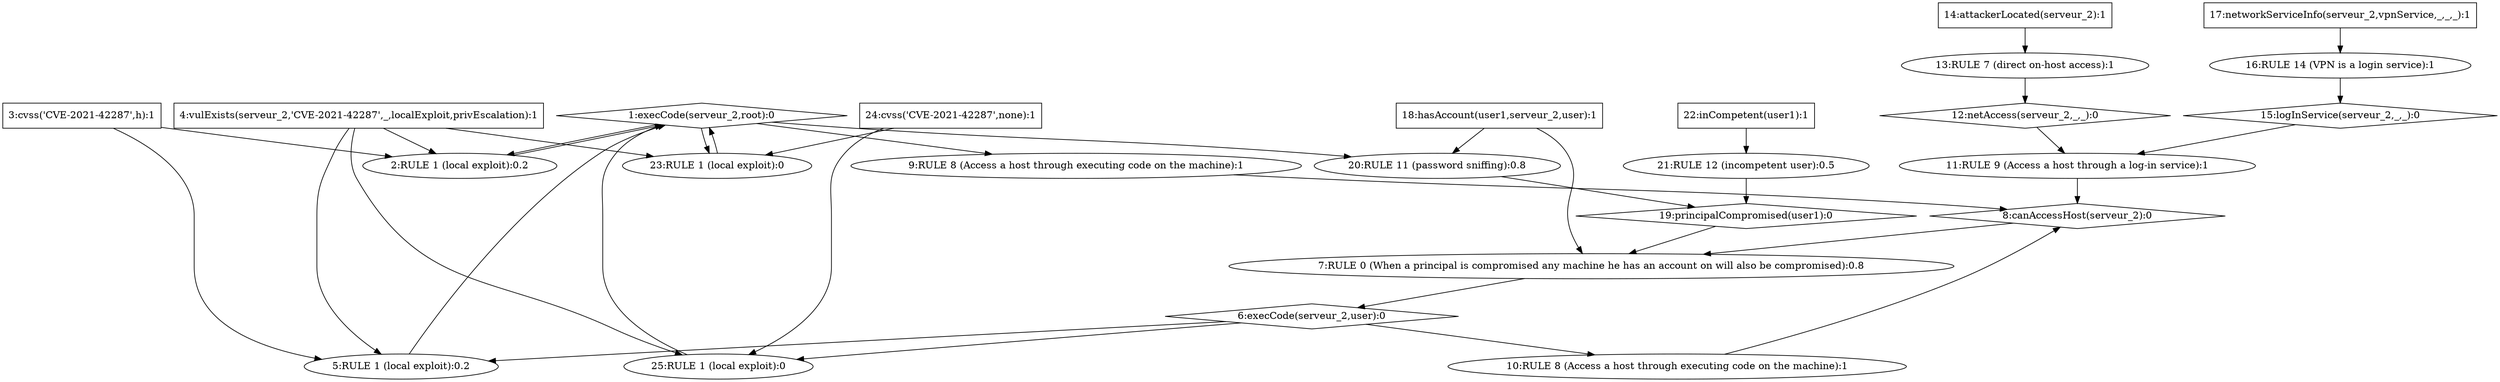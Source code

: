 digraph G {
	1 [label="1:execCode(serveur_2,root):0",shape=diamond];
	2 [label="2:RULE 1 (local exploit):0.2",shape=ellipse];
	3 [label="3:cvss('CVE-2021-42287',h):1",shape=box];
	4 [label="4:vulExists(serveur_2,'CVE-2021-42287',_,localExploit,privEscalation):1",shape=box];
	5 [label="5:RULE 1 (local exploit):0.2",shape=ellipse];
	6 [label="6:execCode(serveur_2,user):0",shape=diamond];
	7 [label="7:RULE 0 (When a principal is compromised any machine he has an account on will also be compromised):0.8",shape=ellipse];
	8 [label="8:canAccessHost(serveur_2):0",shape=diamond];
	9 [label="9:RULE 8 (Access a host through executing code on the machine):1",shape=ellipse];
	10 [label="10:RULE 8 (Access a host through executing code on the machine):1",shape=ellipse];
	11 [label="11:RULE 9 (Access a host through a log-in service):1",shape=ellipse];
	12 [label="12:netAccess(serveur_2,_,_):0",shape=diamond];
	13 [label="13:RULE 7 (direct on-host access):1",shape=ellipse];
	14 [label="14:attackerLocated(serveur_2):1",shape=box];
	15 [label="15:logInService(serveur_2,_,_):0",shape=diamond];
	16 [label="16:RULE 14 (VPN is a login service):1",shape=ellipse];
	17 [label="17:networkServiceInfo(serveur_2,vpnService,_,_,_):1",shape=box];
	18 [label="18:hasAccount(user1,serveur_2,user):1",shape=box];
	19 [label="19:principalCompromised(user1):0",shape=diamond];
	20 [label="20:RULE 11 (password sniffing):0.8",shape=ellipse];
	21 [label="21:RULE 12 (incompetent user):0.5",shape=ellipse];
	22 [label="22:inCompetent(user1):1",shape=box];
	23 [label="23:RULE 1 (local exploit):0",shape=ellipse];
	24 [label="24:cvss('CVE-2021-42287',none):1",shape=box];
	25 [label="25:RULE 1 (local exploit):0",shape=ellipse];
	3 -> 	2;
	4 -> 	2;
	1 -> 	2;
	2 -> 	1;
	3 -> 	5;
	4 -> 	5;
	1 -> 	9;
	9 -> 	8;
	6 -> 	10;
	10 -> 	8;
	14 -> 	13;
	13 -> 	12;
	12 -> 	11;
	17 -> 	16;
	16 -> 	15;
	15 -> 	11;
	11 -> 	8;
	8 -> 	7;
	18 -> 	7;
	1 -> 	20;
	18 -> 	20;
	20 -> 	19;
	22 -> 	21;
	21 -> 	19;
	19 -> 	7;
	7 -> 	6;
	6 -> 	5;
	5 -> 	1;
	24 -> 	23;
	4 -> 	23;
	1 -> 	23;
	23 -> 	1;
	24 -> 	25;
	4 -> 	25;
	6 -> 	25;
	25 -> 	1;
}
